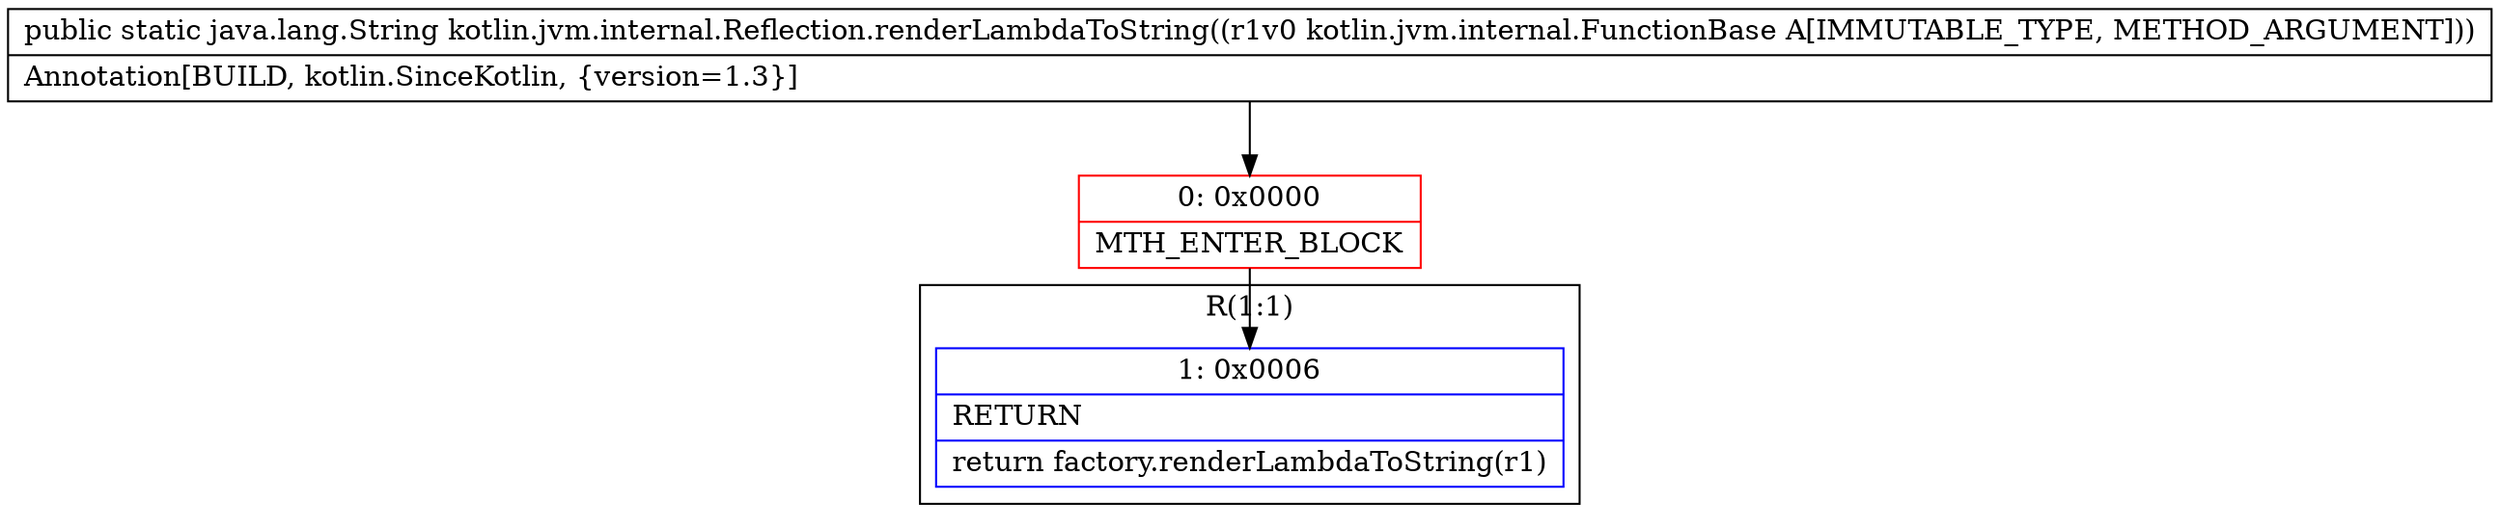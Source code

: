 digraph "CFG forkotlin.jvm.internal.Reflection.renderLambdaToString(Lkotlin\/jvm\/internal\/FunctionBase;)Ljava\/lang\/String;" {
subgraph cluster_Region_1773591659 {
label = "R(1:1)";
node [shape=record,color=blue];
Node_1 [shape=record,label="{1\:\ 0x0006|RETURN\l|return factory.renderLambdaToString(r1)\l}"];
}
Node_0 [shape=record,color=red,label="{0\:\ 0x0000|MTH_ENTER_BLOCK\l}"];
MethodNode[shape=record,label="{public static java.lang.String kotlin.jvm.internal.Reflection.renderLambdaToString((r1v0 kotlin.jvm.internal.FunctionBase A[IMMUTABLE_TYPE, METHOD_ARGUMENT]))  | Annotation[BUILD, kotlin.SinceKotlin, \{version=1.3\}]\l}"];
MethodNode -> Node_0;
Node_0 -> Node_1;
}

